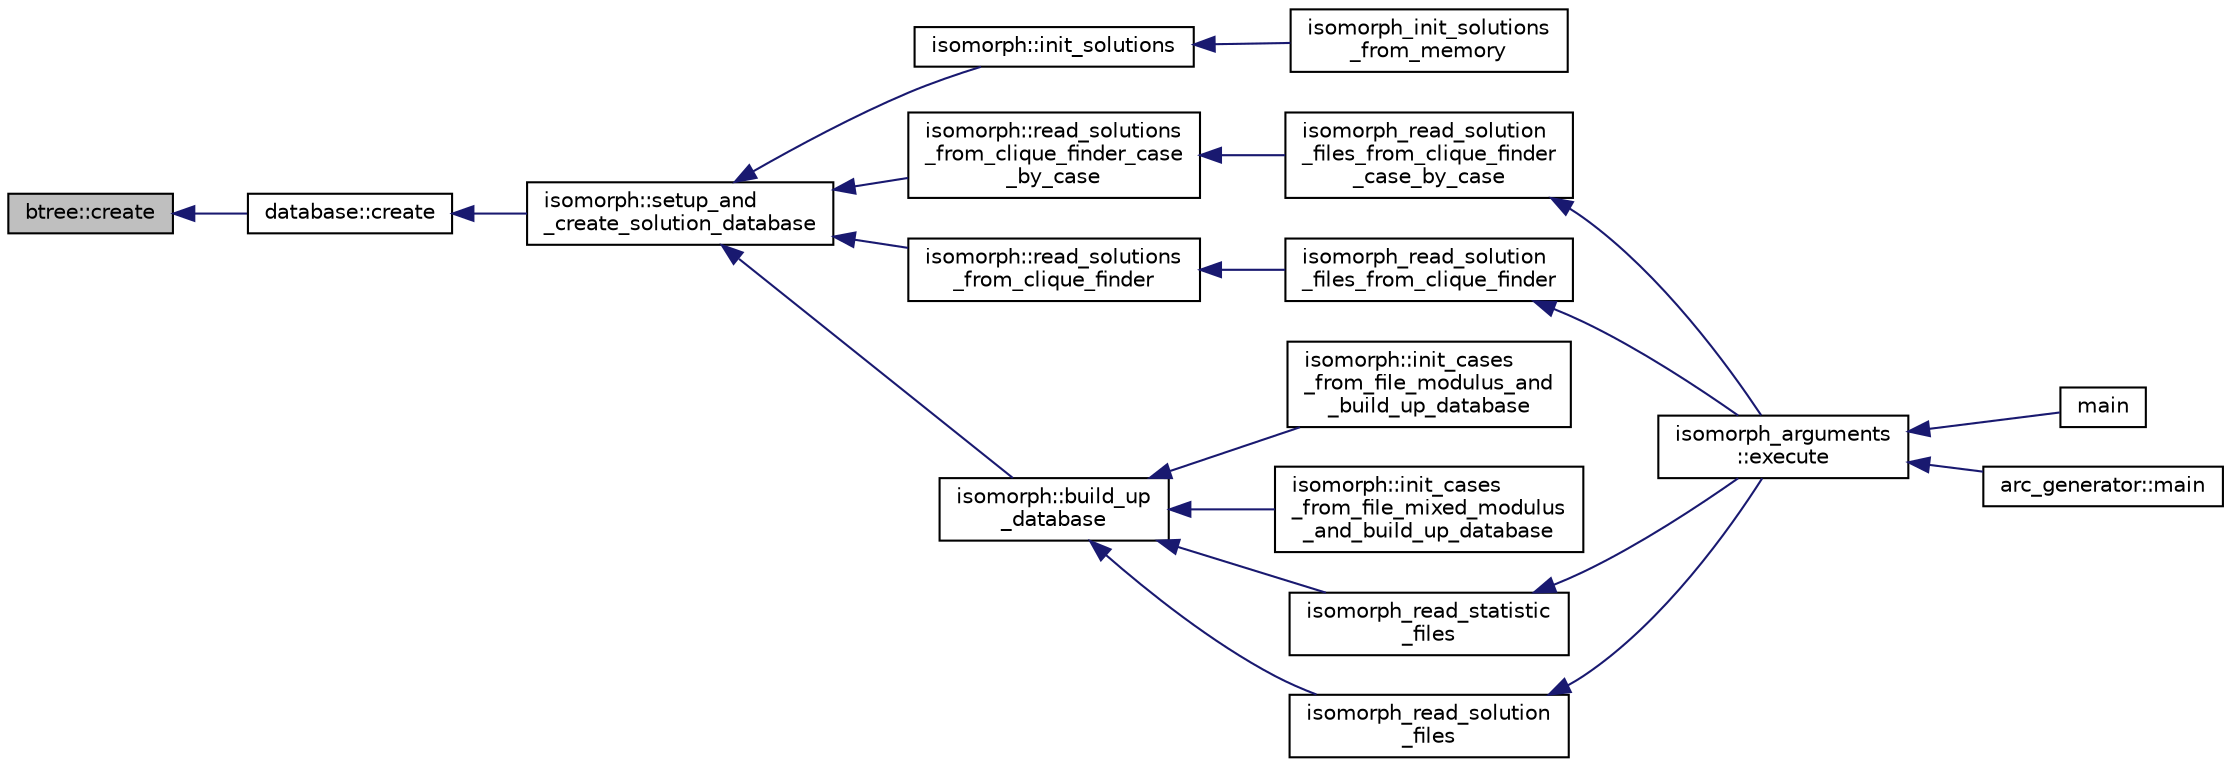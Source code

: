 digraph "btree::create"
{
  edge [fontname="Helvetica",fontsize="10",labelfontname="Helvetica",labelfontsize="10"];
  node [fontname="Helvetica",fontsize="10",shape=record];
  rankdir="LR";
  Node845 [label="btree::create",height=0.2,width=0.4,color="black", fillcolor="grey75", style="filled", fontcolor="black"];
  Node845 -> Node846 [dir="back",color="midnightblue",fontsize="10",style="solid",fontname="Helvetica"];
  Node846 [label="database::create",height=0.2,width=0.4,color="black", fillcolor="white", style="filled",URL="$db/d72/classdatabase.html#a41d486156468426370c803bea3976cf1"];
  Node846 -> Node847 [dir="back",color="midnightblue",fontsize="10",style="solid",fontname="Helvetica"];
  Node847 [label="isomorph::setup_and\l_create_solution_database",height=0.2,width=0.4,color="black", fillcolor="white", style="filled",URL="$d3/d5f/classisomorph.html#a810a22dfde3c43272107c743ec819b0e"];
  Node847 -> Node848 [dir="back",color="midnightblue",fontsize="10",style="solid",fontname="Helvetica"];
  Node848 [label="isomorph::init_solutions",height=0.2,width=0.4,color="black", fillcolor="white", style="filled",URL="$d3/d5f/classisomorph.html#a729746a01bd45d55565d0a11cda9e9a3"];
  Node848 -> Node849 [dir="back",color="midnightblue",fontsize="10",style="solid",fontname="Helvetica"];
  Node849 [label="isomorph_init_solutions\l_from_memory",height=0.2,width=0.4,color="black", fillcolor="white", style="filled",URL="$d4/d7e/isomorph__global_8_c.html#a490bbe6199dc1e29d186b26834266e03"];
  Node847 -> Node850 [dir="back",color="midnightblue",fontsize="10",style="solid",fontname="Helvetica"];
  Node850 [label="isomorph::read_solutions\l_from_clique_finder_case\l_by_case",height=0.2,width=0.4,color="black", fillcolor="white", style="filled",URL="$d3/d5f/classisomorph.html#a65bc5ec528f741a1b01cdd606dfed579"];
  Node850 -> Node851 [dir="back",color="midnightblue",fontsize="10",style="solid",fontname="Helvetica"];
  Node851 [label="isomorph_read_solution\l_files_from_clique_finder\l_case_by_case",height=0.2,width=0.4,color="black", fillcolor="white", style="filled",URL="$d4/d7e/isomorph__global_8_c.html#a2a55ab4b2df6ae83f916cf01eccdf67c"];
  Node851 -> Node852 [dir="back",color="midnightblue",fontsize="10",style="solid",fontname="Helvetica"];
  Node852 [label="isomorph_arguments\l::execute",height=0.2,width=0.4,color="black", fillcolor="white", style="filled",URL="$d5/de4/classisomorph__arguments.html#aa85e472d14906abdd5672dc66027583e"];
  Node852 -> Node853 [dir="back",color="midnightblue",fontsize="10",style="solid",fontname="Helvetica"];
  Node853 [label="main",height=0.2,width=0.4,color="black", fillcolor="white", style="filled",URL="$d1/d5e/blt__main_8_c.html#a217dbf8b442f20279ea00b898af96f52"];
  Node852 -> Node854 [dir="back",color="midnightblue",fontsize="10",style="solid",fontname="Helvetica"];
  Node854 [label="arc_generator::main",height=0.2,width=0.4,color="black", fillcolor="white", style="filled",URL="$d4/d21/classarc__generator.html#ad80140b51b165dad1fe6ab232be7829a"];
  Node847 -> Node855 [dir="back",color="midnightblue",fontsize="10",style="solid",fontname="Helvetica"];
  Node855 [label="isomorph::read_solutions\l_from_clique_finder",height=0.2,width=0.4,color="black", fillcolor="white", style="filled",URL="$d3/d5f/classisomorph.html#a14c4ac27b0d97d338e14ac0d183c5c64"];
  Node855 -> Node856 [dir="back",color="midnightblue",fontsize="10",style="solid",fontname="Helvetica"];
  Node856 [label="isomorph_read_solution\l_files_from_clique_finder",height=0.2,width=0.4,color="black", fillcolor="white", style="filled",URL="$d4/d7e/isomorph__global_8_c.html#ad8be067333430bfdd26c0a34549f4556"];
  Node856 -> Node852 [dir="back",color="midnightblue",fontsize="10",style="solid",fontname="Helvetica"];
  Node847 -> Node857 [dir="back",color="midnightblue",fontsize="10",style="solid",fontname="Helvetica"];
  Node857 [label="isomorph::build_up\l_database",height=0.2,width=0.4,color="black", fillcolor="white", style="filled",URL="$d3/d5f/classisomorph.html#a40bea8f733a5855879f927fc73324384"];
  Node857 -> Node858 [dir="back",color="midnightblue",fontsize="10",style="solid",fontname="Helvetica"];
  Node858 [label="isomorph::init_cases\l_from_file_modulus_and\l_build_up_database",height=0.2,width=0.4,color="black", fillcolor="white", style="filled",URL="$d3/d5f/classisomorph.html#a42c6ebeadb51263d8ae8c1bdaae3ebbd"];
  Node857 -> Node859 [dir="back",color="midnightblue",fontsize="10",style="solid",fontname="Helvetica"];
  Node859 [label="isomorph::init_cases\l_from_file_mixed_modulus\l_and_build_up_database",height=0.2,width=0.4,color="black", fillcolor="white", style="filled",URL="$d3/d5f/classisomorph.html#acae208131143734575c088b5f50123f6"];
  Node857 -> Node860 [dir="back",color="midnightblue",fontsize="10",style="solid",fontname="Helvetica"];
  Node860 [label="isomorph_read_statistic\l_files",height=0.2,width=0.4,color="black", fillcolor="white", style="filled",URL="$d4/d7e/isomorph__global_8_c.html#a78a6ee9d7dee4708fc721374bdebfa83"];
  Node860 -> Node852 [dir="back",color="midnightblue",fontsize="10",style="solid",fontname="Helvetica"];
  Node857 -> Node861 [dir="back",color="midnightblue",fontsize="10",style="solid",fontname="Helvetica"];
  Node861 [label="isomorph_read_solution\l_files",height=0.2,width=0.4,color="black", fillcolor="white", style="filled",URL="$d4/d7e/isomorph__global_8_c.html#a697da824ab34db5c830530fb3c97df24"];
  Node861 -> Node852 [dir="back",color="midnightblue",fontsize="10",style="solid",fontname="Helvetica"];
}
